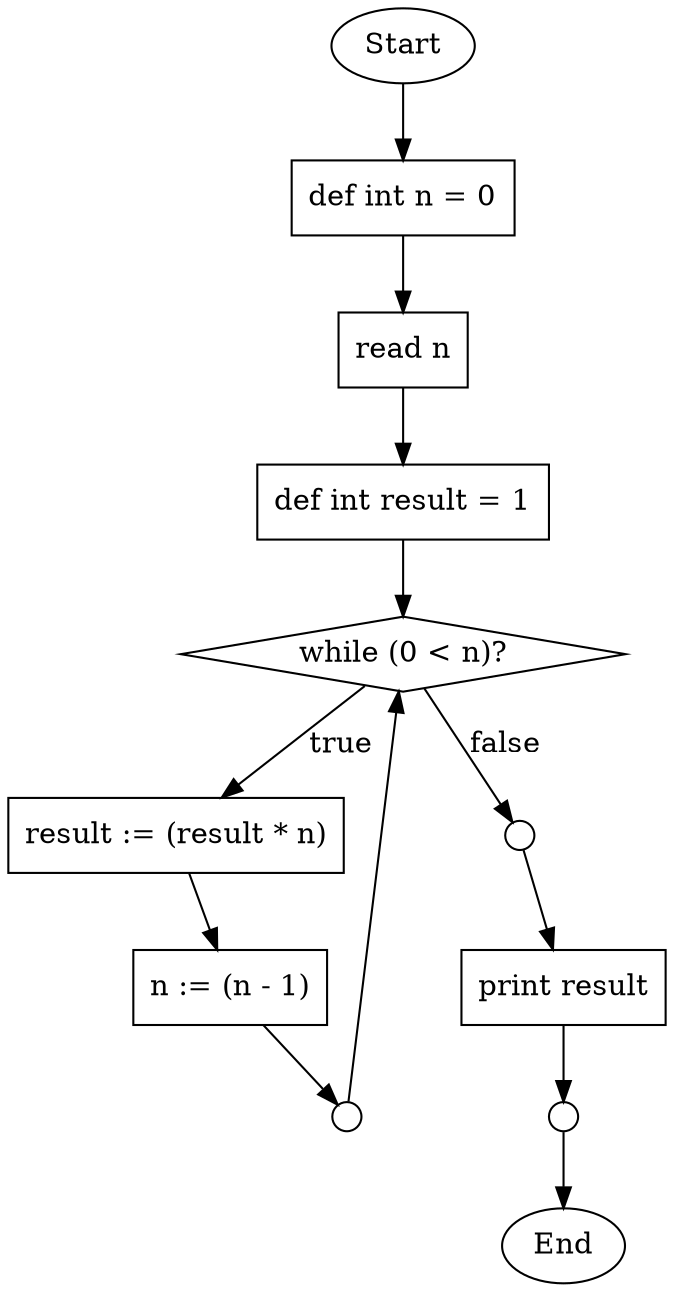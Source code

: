 digraph G {
  rankdir=TB;
  start [label="Start", shape=oval];
  end [label="End", shape=oval];
  start -> n0;
n0 [label="def int n = 0", shape=box];
n1 [label="read n", shape=box];
n2 [label="def int result = 1", shape=box];
n3 [label="while (0 < n)?", shape=diamond];
n4 [label="result := (result * n)", shape=box];
n5 [label="n := (n - 1)", shape=box];
n6 [label="", width=0.2, shape=circle];
n5->n6;
n4->n5;
n7 [label="", shape=circle, width=0.2, fixedsize=true];
n3 -> n4 [label="true"];
n3 -> n7 [label="false"];
n6 -> n3;
n8 [label="print result", shape=box];
n9 [label="", width=0.2, shape=circle];
n8->n9;
n7->n8;
n2->n3;
n1->n2;
n0->n1;
n9 -> end;
}

